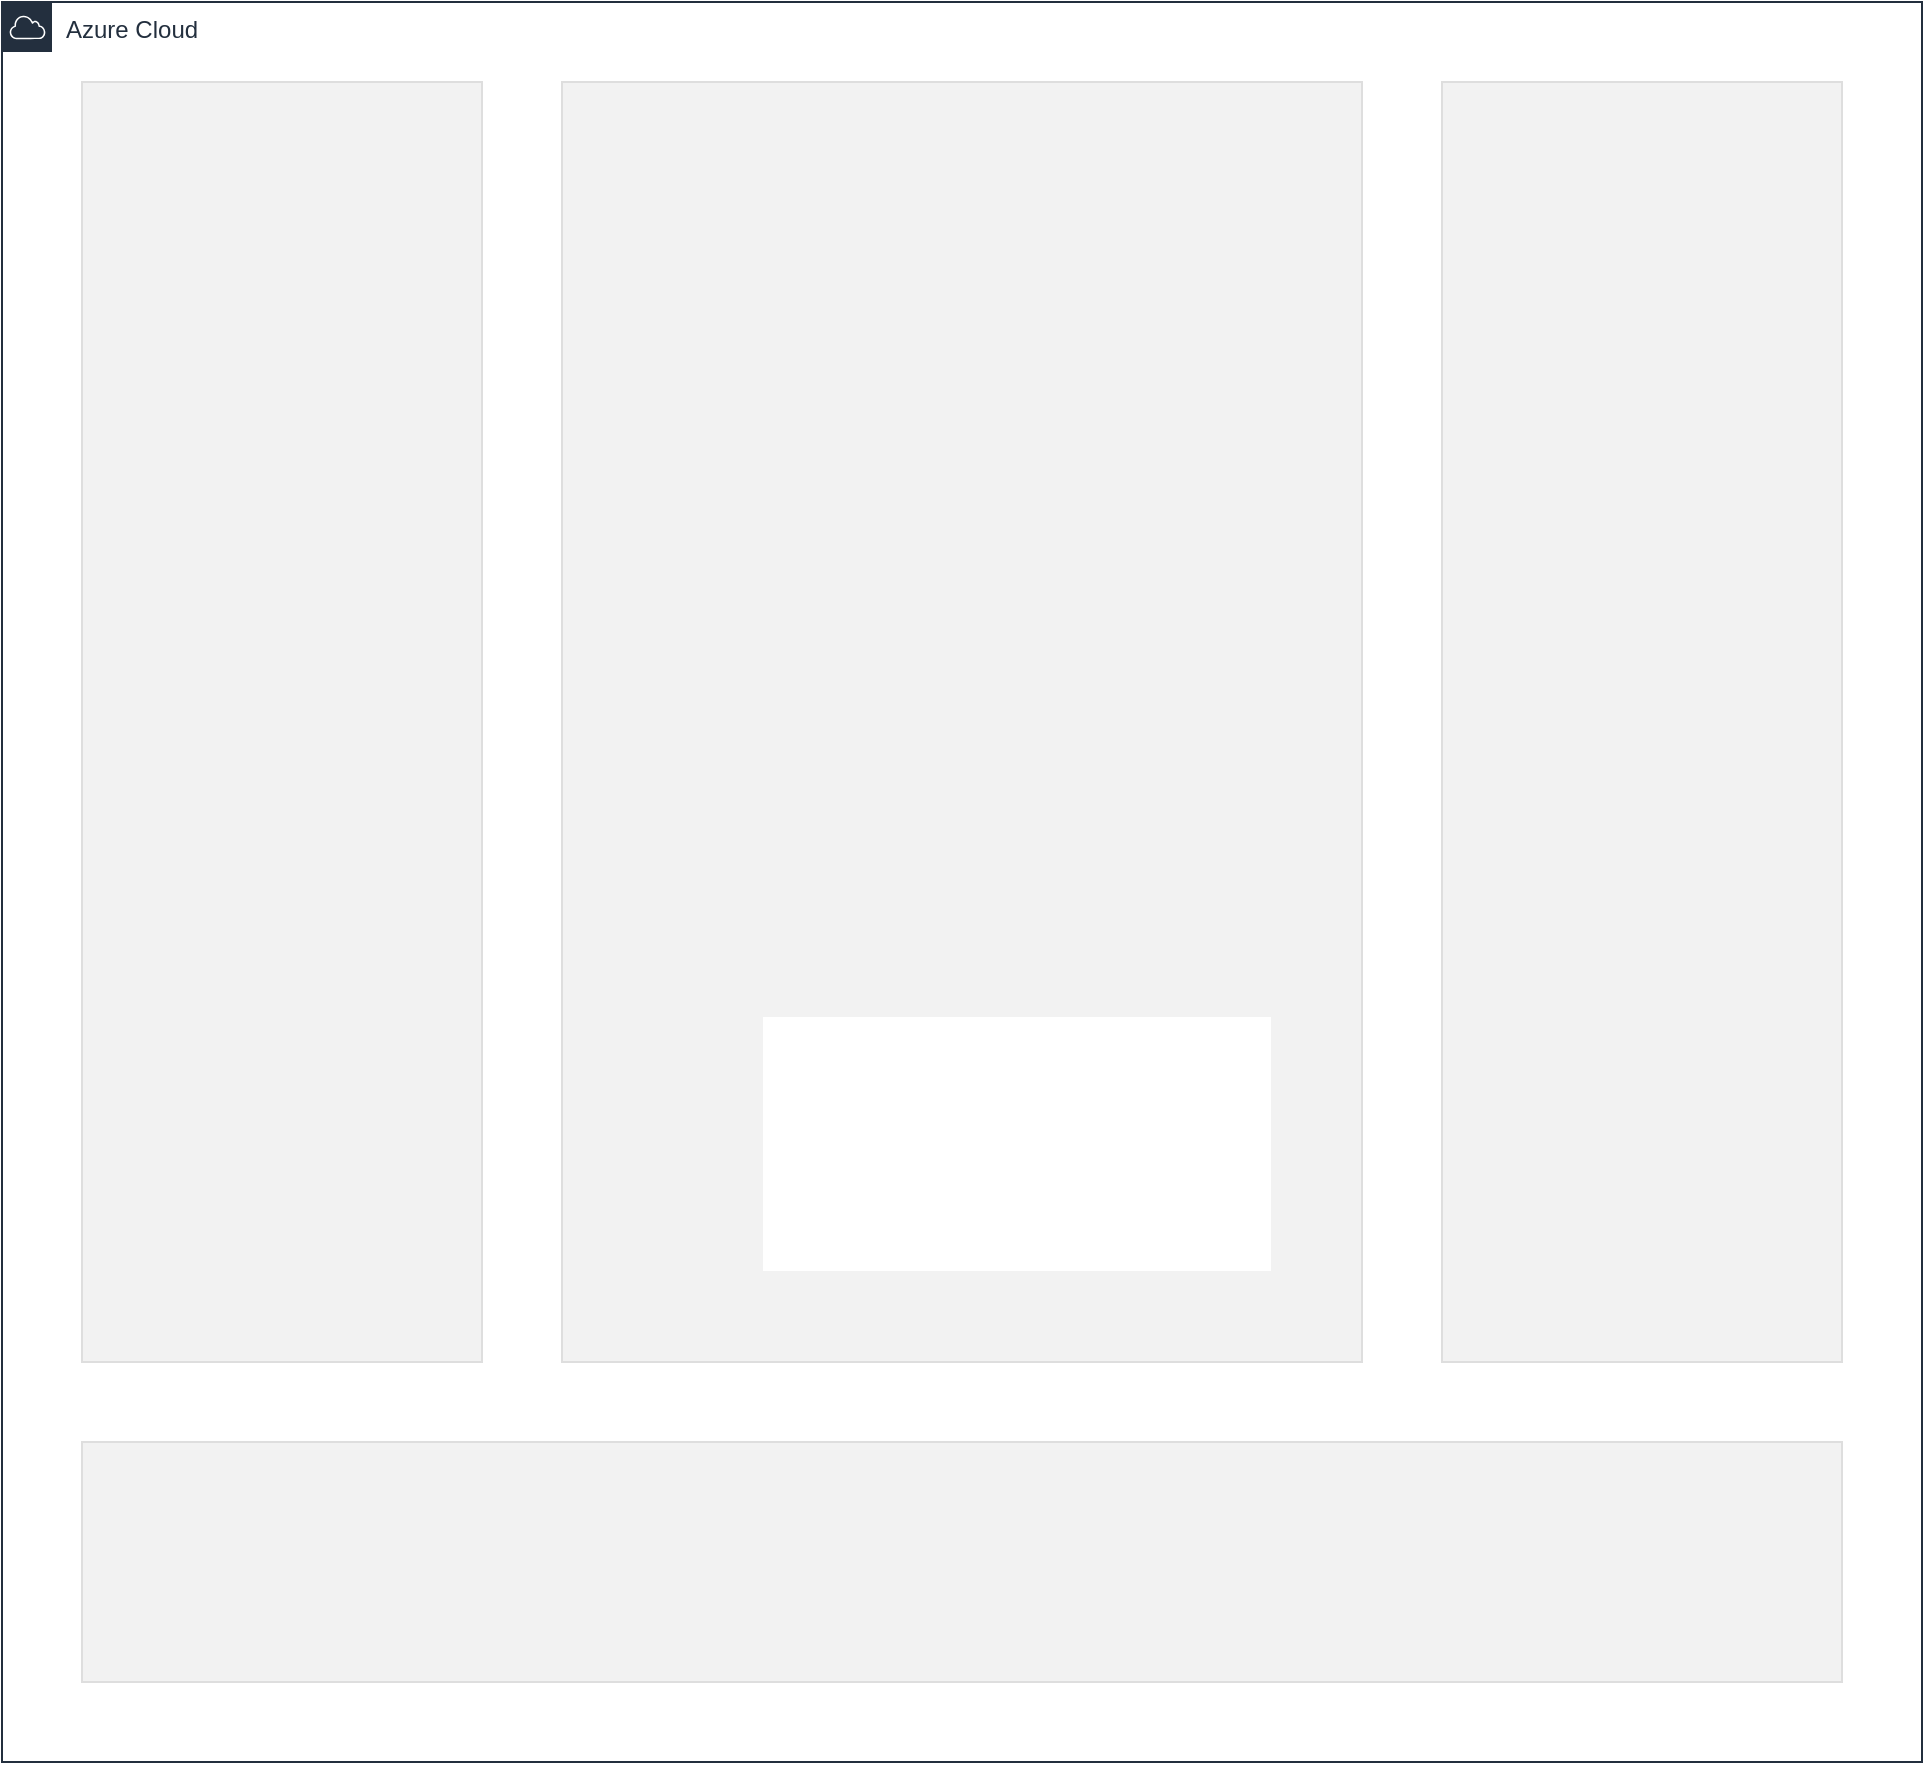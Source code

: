 <mxfile version="21.6.6" type="github">
  <diagram name="Page-1" id="vbewadXqxQKbsspDtFwr">
    <mxGraphModel dx="2026" dy="804" grid="1" gridSize="10" guides="1" tooltips="1" connect="1" arrows="1" fold="1" page="1" pageScale="1" pageWidth="850" pageHeight="1100" math="0" shadow="0">
      <root>
        <mxCell id="0" />
        <mxCell id="1" parent="0" />
        <mxCell id="VQkqaN84CaBkrBaP3wh3-1" value="Azure Cloud" style="points=[[0,0],[0.25,0],[0.5,0],[0.75,0],[1,0],[1,0.25],[1,0.5],[1,0.75],[1,1],[0.75,1],[0.5,1],[0.25,1],[0,1],[0,0.75],[0,0.5],[0,0.25]];outlineConnect=0;gradientColor=none;html=1;whiteSpace=wrap;fontSize=12;fontStyle=0;container=1;pointerEvents=0;collapsible=0;recursiveResize=0;shape=mxgraph.aws4.group;grIcon=mxgraph.aws4.group_aws_cloud;strokeColor=#232F3E;fillColor=#FFFFFF;verticalAlign=top;align=left;spacingLeft=30;fontColor=#232F3E;dashed=0;" vertex="1" parent="1">
          <mxGeometry x="120" y="200" width="960" height="880" as="geometry" />
        </mxCell>
        <mxCell id="VQkqaN84CaBkrBaP3wh3-3" value="" style="rounded=0;labelBackgroundColor=#FFFFFF;fillColor=#F2F2F2;strokeColor=#DEDEDE;" vertex="1" parent="VQkqaN84CaBkrBaP3wh3-1">
          <mxGeometry x="40" y="40" width="200" height="640" as="geometry" />
        </mxCell>
        <mxCell id="VQkqaN84CaBkrBaP3wh3-4" value="" style="rounded=0;labelBackgroundColor=#FFFFFF;fillColor=#F2F2F2;strokeColor=#DEDEDE;" vertex="1" parent="VQkqaN84CaBkrBaP3wh3-1">
          <mxGeometry x="280" y="40" width="400" height="640" as="geometry" />
        </mxCell>
        <mxCell id="VQkqaN84CaBkrBaP3wh3-5" value="" style="rounded=0;labelBackgroundColor=#FFFFFF;fillColor=#F2F2F2;strokeColor=#DEDEDE;" vertex="1" parent="VQkqaN84CaBkrBaP3wh3-1">
          <mxGeometry x="40" y="720" width="880" height="120" as="geometry" />
        </mxCell>
        <mxCell id="VQkqaN84CaBkrBaP3wh3-6" value="" style="rounded=0;labelBackgroundColor=#FFFFFF;fillColor=#F2F2F2;strokeColor=#DEDEDE;" vertex="1" parent="VQkqaN84CaBkrBaP3wh3-1">
          <mxGeometry x="720" y="40" width="200" height="640" as="geometry" />
        </mxCell>
      </root>
    </mxGraphModel>
  </diagram>
</mxfile>
